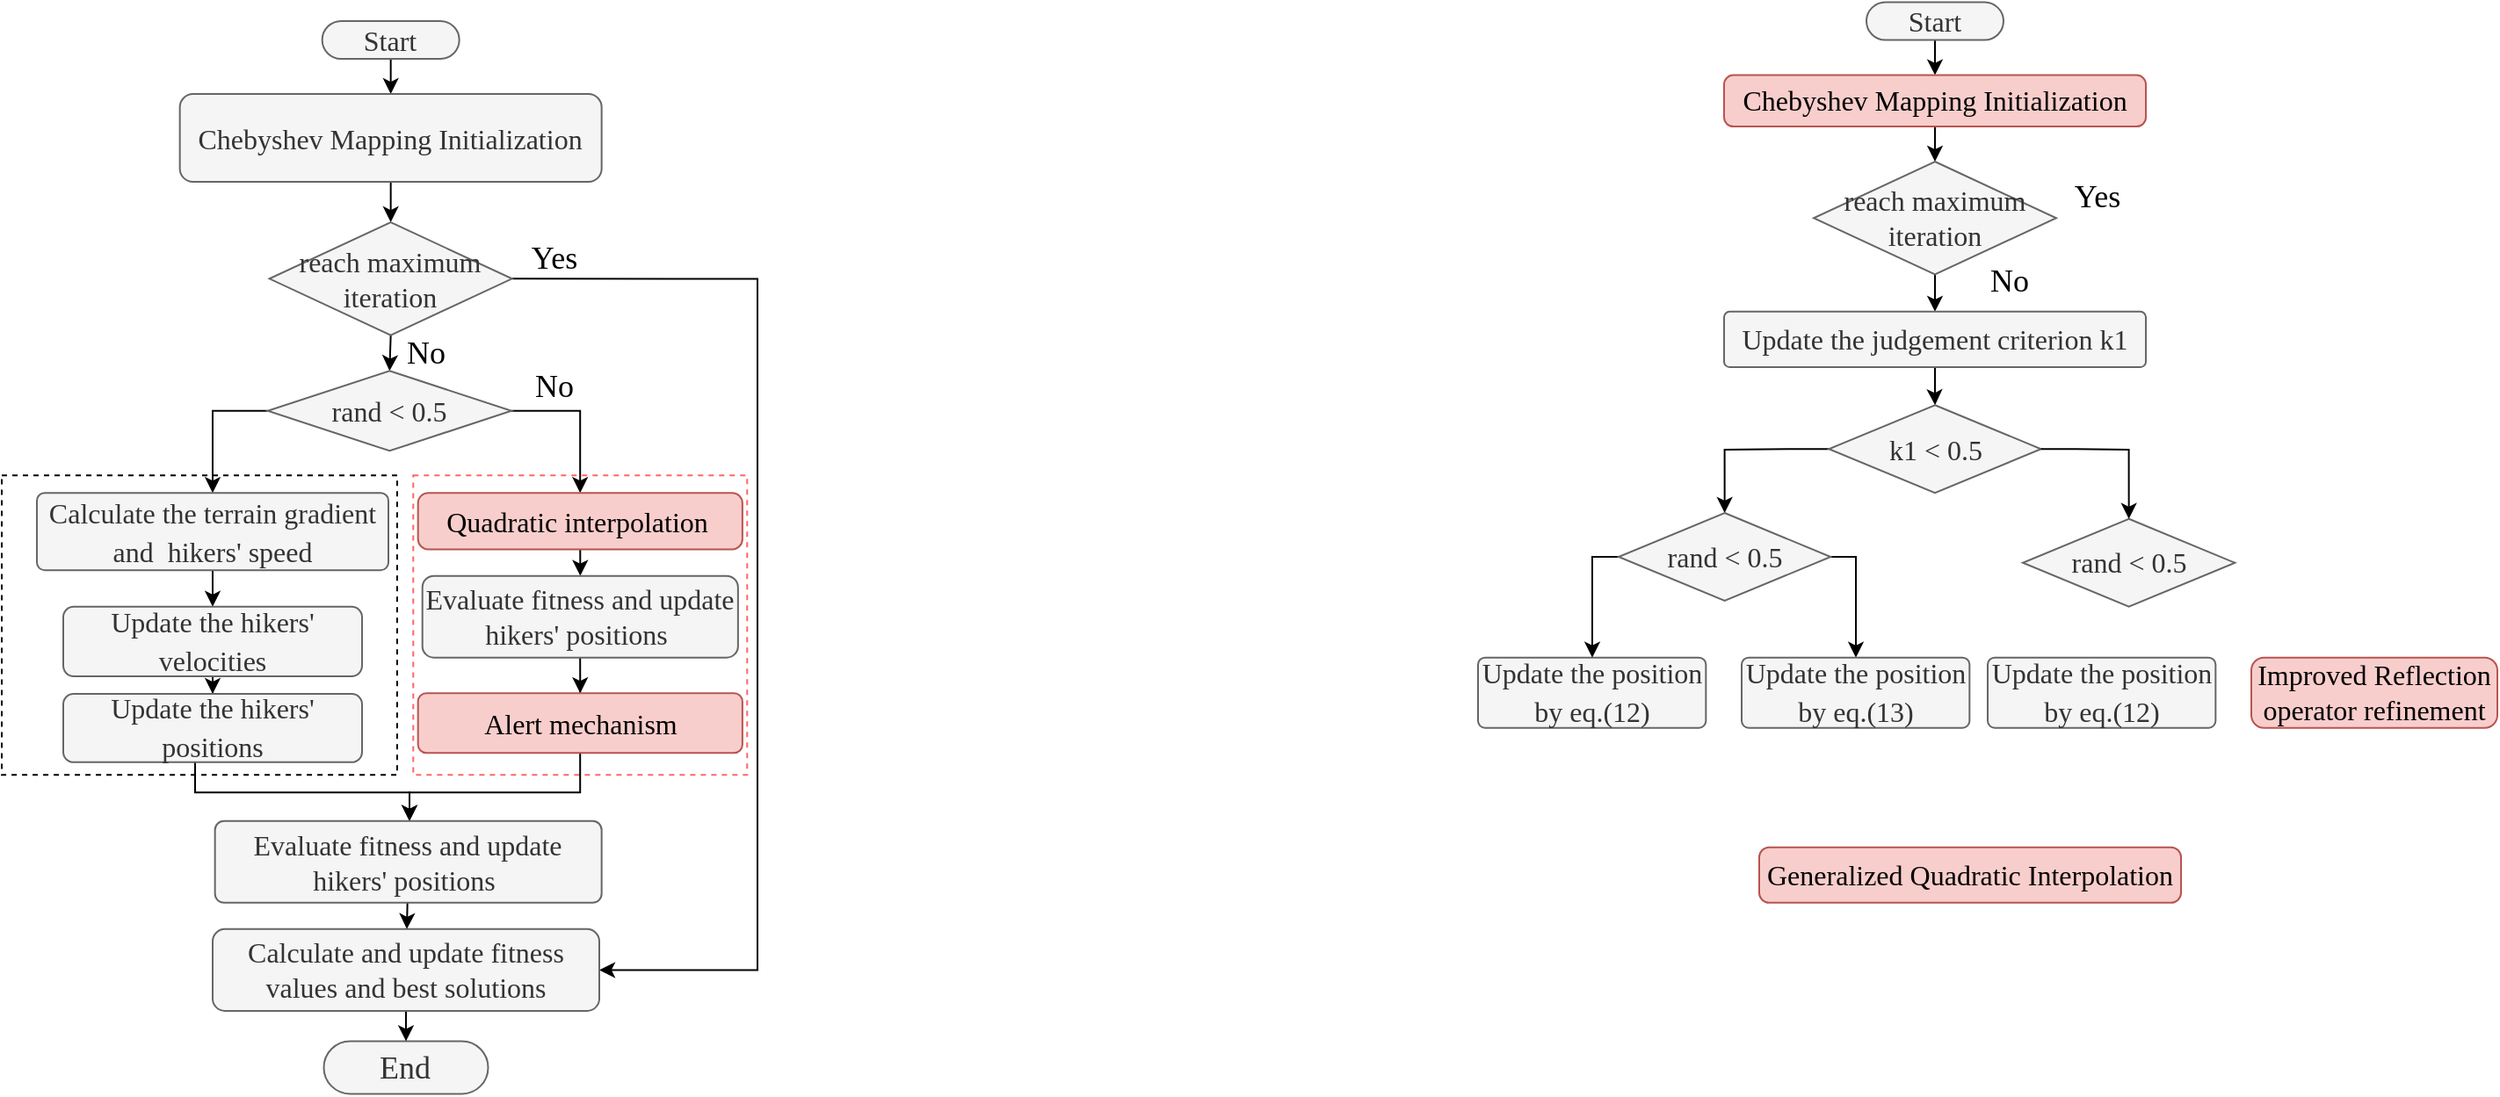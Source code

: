 <mxfile version="26.1.3">
  <diagram name="第 1 页" id="DrYwcsrSqI8XcHw-VVTQ">
    <mxGraphModel dx="607" dy="3076" grid="1" gridSize="10" guides="1" tooltips="1" connect="1" arrows="1" fold="1" page="1" pageScale="1" pageWidth="827" pageHeight="1169" math="0" shadow="0">
      <root>
        <mxCell id="0" />
        <mxCell id="1" parent="0" />
        <mxCell id="znDbkGUDBgg_eZ-vlcGg-1" value="" style="rounded=0;whiteSpace=wrap;html=1;dashed=1;strokeColor=#FF6666;fontFamily=Times New Roman;fontSize=18;" parent="1" vertex="1">
          <mxGeometry x="1674.14" y="-1391.39" width="190" height="170.54" as="geometry" />
        </mxCell>
        <mxCell id="znDbkGUDBgg_eZ-vlcGg-2" value="" style="rounded=0;whiteSpace=wrap;html=1;dashed=1;fontFamily=Times New Roman;fontSize=18;" parent="1" vertex="1">
          <mxGeometry x="1440" y="-1391.39" width="225" height="170.54" as="geometry" />
        </mxCell>
        <mxCell id="znDbkGUDBgg_eZ-vlcGg-3" style="rounded=0;orthogonalLoop=1;jettySize=auto;html=1;entryX=0.5;entryY=0;entryDx=0;entryDy=0;fontFamily=Times New Roman;fontSize=18;" parent="1" source="znDbkGUDBgg_eZ-vlcGg-4" target="znDbkGUDBgg_eZ-vlcGg-6" edge="1">
          <mxGeometry relative="1" as="geometry" />
        </mxCell>
        <mxCell id="znDbkGUDBgg_eZ-vlcGg-4" value="Start" style="rounded=1;whiteSpace=wrap;html=1;absoluteArcSize=0;arcSize=50;fontSize=16;fontFamily=Times New Roman;fillColor=#f5f5f5;fontColor=#333333;strokeColor=#666666;" parent="1" vertex="1">
          <mxGeometry x="1622.33" y="-1650" width="78" height="21.53" as="geometry" />
        </mxCell>
        <mxCell id="znDbkGUDBgg_eZ-vlcGg-5" style="rounded=0;orthogonalLoop=1;jettySize=auto;html=1;entryX=0.5;entryY=0;entryDx=0;entryDy=0;fontFamily=Times New Roman;fontSize=18;" parent="1" source="znDbkGUDBgg_eZ-vlcGg-6" target="znDbkGUDBgg_eZ-vlcGg-9" edge="1">
          <mxGeometry relative="1" as="geometry" />
        </mxCell>
        <mxCell id="znDbkGUDBgg_eZ-vlcGg-6" value="&lt;font&gt;Chebyshev Mapping Initialization&lt;/font&gt;" style="rounded=1;whiteSpace=wrap;html=1;align=center;verticalAlign=middle;arcSize=15;fontFamily=Times New Roman;fontSize=16;fillColor=#f5f5f5;fontColor=#333333;strokeColor=#666666;" parent="1" vertex="1">
          <mxGeometry x="1541.33" y="-1608.47" width="240" height="50" as="geometry" />
        </mxCell>
        <mxCell id="znDbkGUDBgg_eZ-vlcGg-7" style="edgeStyle=orthogonalEdgeStyle;rounded=0;orthogonalLoop=1;jettySize=auto;html=1;exitX=0.5;exitY=1;exitDx=0;exitDy=0;entryX=0.5;entryY=0;entryDx=0;entryDy=0;fontFamily=Times New Roman;fontSize=18;" parent="1" source="znDbkGUDBgg_eZ-vlcGg-9" target="znDbkGUDBgg_eZ-vlcGg-17" edge="1">
          <mxGeometry relative="1" as="geometry" />
        </mxCell>
        <mxCell id="znDbkGUDBgg_eZ-vlcGg-8" style="edgeStyle=orthogonalEdgeStyle;rounded=0;orthogonalLoop=1;jettySize=auto;html=1;exitX=1;exitY=0.5;exitDx=0;exitDy=0;entryX=1;entryY=0.5;entryDx=0;entryDy=0;fontFamily=Times New Roman;fontSize=18;" parent="1" source="znDbkGUDBgg_eZ-vlcGg-9" target="znDbkGUDBgg_eZ-vlcGg-12" edge="1">
          <mxGeometry relative="1" as="geometry">
            <Array as="points">
              <mxPoint x="1870" y="-1502.85" />
              <mxPoint x="1870" y="-1109.85" />
            </Array>
          </mxGeometry>
        </mxCell>
        <mxCell id="znDbkGUDBgg_eZ-vlcGg-9" value="&lt;font&gt;&amp;nbsp;&lt;/font&gt;&lt;span style=&quot;background-color: initial;&quot;&gt;reach maximum&amp;nbsp; iteration&lt;/span&gt;" style="rhombus;whiteSpace=wrap;html=1;rounded=0;align=center;verticalAlign=middle;arcSize=50;fontFamily=Times New Roman;fontSize=16;fillColor=#f5f5f5;fontColor=#333333;strokeColor=#666666;" parent="1" vertex="1">
          <mxGeometry x="1592.33" y="-1535.45" width="138" height="64.25" as="geometry" />
        </mxCell>
        <mxCell id="znDbkGUDBgg_eZ-vlcGg-10" value="End" style="rounded=1;whiteSpace=wrap;html=1;absoluteArcSize=0;arcSize=50;align=center;verticalAlign=middle;fontFamily=Times New Roman;fontSize=18;fillColor=#f5f5f5;fontColor=#333333;strokeColor=#666666;" parent="1" vertex="1">
          <mxGeometry x="1623.25" y="-1069.3" width="93.496" height="30" as="geometry" />
        </mxCell>
        <mxCell id="znDbkGUDBgg_eZ-vlcGg-11" style="rounded=0;orthogonalLoop=1;jettySize=auto;html=1;fontFamily=Times New Roman;fontSize=18;" parent="1" source="znDbkGUDBgg_eZ-vlcGg-12" target="znDbkGUDBgg_eZ-vlcGg-10" edge="1">
          <mxGeometry relative="1" as="geometry" />
        </mxCell>
        <mxCell id="znDbkGUDBgg_eZ-vlcGg-12" value="&lt;font&gt;Calculate and update fitness values and best solutions&lt;/font&gt;" style="rounded=1;whiteSpace=wrap;html=1;align=center;verticalAlign=middle;arcSize=15;fontFamily=Times New Roman;fontSize=16;fillColor=#f5f5f5;fontColor=#333333;strokeColor=#666666;" parent="1" vertex="1">
          <mxGeometry x="1560" y="-1133.07" width="220" height="46.54" as="geometry" />
        </mxCell>
        <mxCell id="znDbkGUDBgg_eZ-vlcGg-13" value="&lt;font&gt;Yes&lt;/font&gt;" style="text;html=1;align=center;verticalAlign=middle;resizable=0;points=[];autosize=1;strokeColor=none;fillColor=none;fontSize=18;fontFamily=Times New Roman;" parent="1" vertex="1">
          <mxGeometry x="1728.677" y="-1535.45" width="50" height="40" as="geometry" />
        </mxCell>
        <mxCell id="znDbkGUDBgg_eZ-vlcGg-14" value="&lt;font&gt;No&lt;/font&gt;" style="text;html=1;align=center;verticalAlign=middle;resizable=0;points=[];autosize=1;fontSize=18;fontFamily=Times New Roman;" parent="1" vertex="1">
          <mxGeometry x="1656.034" y="-1480.85" width="50" height="40" as="geometry" />
        </mxCell>
        <mxCell id="znDbkGUDBgg_eZ-vlcGg-15" style="edgeStyle=orthogonalEdgeStyle;rounded=0;orthogonalLoop=1;jettySize=auto;html=1;fontFamily=Times New Roman;fontSize=18;exitX=0;exitY=0.5;exitDx=0;exitDy=0;" parent="1" source="znDbkGUDBgg_eZ-vlcGg-17" target="znDbkGUDBgg_eZ-vlcGg-19" edge="1">
          <mxGeometry relative="1" as="geometry" />
        </mxCell>
        <mxCell id="znDbkGUDBgg_eZ-vlcGg-16" style="edgeStyle=orthogonalEdgeStyle;rounded=0;orthogonalLoop=1;jettySize=auto;html=1;fontFamily=Times New Roman;fontSize=18;exitX=1;exitY=0.5;exitDx=0;exitDy=0;" parent="1" source="znDbkGUDBgg_eZ-vlcGg-17" target="znDbkGUDBgg_eZ-vlcGg-25" edge="1">
          <mxGeometry relative="1" as="geometry" />
        </mxCell>
        <mxCell id="znDbkGUDBgg_eZ-vlcGg-17" value="rand &amp;lt; &lt;font&gt;0.5&lt;/font&gt;" style="rhombus;whiteSpace=wrap;html=1;rounded=0;align=center;verticalAlign=middle;arcSize=50;fontFamily=Times New Roman;fontSize=16;fillColor=#f5f5f5;fontColor=#333333;strokeColor=#666666;" parent="1" vertex="1">
          <mxGeometry x="1591.34" y="-1450.85" width="138.66" height="45.5" as="geometry" />
        </mxCell>
        <mxCell id="znDbkGUDBgg_eZ-vlcGg-18" style="edgeStyle=orthogonalEdgeStyle;rounded=0;orthogonalLoop=1;jettySize=auto;html=1;entryX=0.5;entryY=0;entryDx=0;entryDy=0;" parent="1" source="znDbkGUDBgg_eZ-vlcGg-19" target="znDbkGUDBgg_eZ-vlcGg-21" edge="1">
          <mxGeometry relative="1" as="geometry" />
        </mxCell>
        <mxCell id="znDbkGUDBgg_eZ-vlcGg-19" value="&lt;font style=&quot;font-size: 16px;&quot;&gt;Calculate the terrain gradient and&amp;nbsp; hikers&#39; speed&lt;/font&gt;" style="rounded=1;whiteSpace=wrap;html=1;align=center;verticalAlign=middle;arcSize=10;fontFamily=Times New Roman;fontSize=18;fillColor=#f5f5f5;fontColor=#333333;strokeColor=#666666;" parent="1" vertex="1">
          <mxGeometry x="1460" y="-1381.39" width="200" height="44" as="geometry" />
        </mxCell>
        <mxCell id="znDbkGUDBgg_eZ-vlcGg-20" style="edgeStyle=orthogonalEdgeStyle;rounded=0;orthogonalLoop=1;jettySize=auto;html=1;entryX=0.5;entryY=0;entryDx=0;entryDy=0;" parent="1" source="znDbkGUDBgg_eZ-vlcGg-21" target="znDbkGUDBgg_eZ-vlcGg-23" edge="1">
          <mxGeometry relative="1" as="geometry" />
        </mxCell>
        <mxCell id="znDbkGUDBgg_eZ-vlcGg-21" value="&lt;font style=&quot;font-size: 16px;&quot;&gt;Update the hikers&#39; velocities&lt;/font&gt;" style="rounded=1;whiteSpace=wrap;html=1;align=center;verticalAlign=middle;arcSize=15;fontFamily=Times New Roman;fontSize=18;fillColor=#f5f5f5;fontColor=#333333;strokeColor=#666666;" parent="1" vertex="1">
          <mxGeometry x="1475" y="-1316.61" width="170" height="39.56" as="geometry" />
        </mxCell>
        <mxCell id="znDbkGUDBgg_eZ-vlcGg-22" style="edgeStyle=orthogonalEdgeStyle;rounded=0;orthogonalLoop=1;jettySize=auto;html=1;fontFamily=Times New Roman;fontSize=18;" parent="1" source="znDbkGUDBgg_eZ-vlcGg-23" target="znDbkGUDBgg_eZ-vlcGg-31" edge="1">
          <mxGeometry relative="1" as="geometry">
            <Array as="points">
              <mxPoint x="1550" y="-1210.85" />
              <mxPoint x="1672" y="-1210.85" />
            </Array>
          </mxGeometry>
        </mxCell>
        <mxCell id="znDbkGUDBgg_eZ-vlcGg-23" value="&lt;font style=&quot;font-size: 16px;&quot;&gt;Update the hikers&#39; positions&lt;/font&gt;" style="rounded=1;whiteSpace=wrap;html=1;align=center;verticalAlign=middle;arcSize=15;fontFamily=Times New Roman;fontSize=18;fillColor=#f5f5f5;fontColor=#333333;strokeColor=#666666;" parent="1" vertex="1">
          <mxGeometry x="1475" y="-1266.97" width="170" height="38.89" as="geometry" />
        </mxCell>
        <mxCell id="znDbkGUDBgg_eZ-vlcGg-24" style="rounded=0;orthogonalLoop=1;jettySize=auto;html=1;" parent="1" source="znDbkGUDBgg_eZ-vlcGg-25" target="znDbkGUDBgg_eZ-vlcGg-27" edge="1">
          <mxGeometry relative="1" as="geometry" />
        </mxCell>
        <mxCell id="znDbkGUDBgg_eZ-vlcGg-25" value="Quadratic interpolation&amp;nbsp;" style="rounded=1;whiteSpace=wrap;html=1;align=center;verticalAlign=middle;arcSize=18;fontFamily=Times New Roman;fontSize=16;strokeColor=#b85450;fontColor=default;fillColor=#f8cecc;" parent="1" vertex="1">
          <mxGeometry x="1676.85" y="-1381.39" width="184.59" height="32.09" as="geometry" />
        </mxCell>
        <mxCell id="znDbkGUDBgg_eZ-vlcGg-26" style="edgeStyle=orthogonalEdgeStyle;rounded=0;orthogonalLoop=1;jettySize=auto;html=1;entryX=0.5;entryY=0;entryDx=0;entryDy=0;" parent="1" source="znDbkGUDBgg_eZ-vlcGg-27" target="znDbkGUDBgg_eZ-vlcGg-29" edge="1">
          <mxGeometry relative="1" as="geometry" />
        </mxCell>
        <mxCell id="znDbkGUDBgg_eZ-vlcGg-27" value="Evaluate fitness and update hikers&#39; positions&amp;nbsp;" style="rounded=1;whiteSpace=wrap;html=1;align=center;verticalAlign=middle;arcSize=14;fontFamily=Times New Roman;fontSize=16;fillColor=#f5f5f5;fontColor=#333333;strokeColor=#666666;" parent="1" vertex="1">
          <mxGeometry x="1679.35" y="-1334.18" width="179.59" height="46.54" as="geometry" />
        </mxCell>
        <mxCell id="znDbkGUDBgg_eZ-vlcGg-28" style="edgeStyle=orthogonalEdgeStyle;rounded=0;orthogonalLoop=1;jettySize=auto;html=1;fontFamily=Times New Roman;fontSize=18;" parent="1" source="znDbkGUDBgg_eZ-vlcGg-29" target="znDbkGUDBgg_eZ-vlcGg-31" edge="1">
          <mxGeometry relative="1" as="geometry">
            <Array as="points">
              <mxPoint x="1769" y="-1210.85" />
              <mxPoint x="1672" y="-1210.85" />
            </Array>
          </mxGeometry>
        </mxCell>
        <mxCell id="znDbkGUDBgg_eZ-vlcGg-29" value="Alert mechanism" style="rounded=1;whiteSpace=wrap;html=1;align=center;verticalAlign=middle;arcSize=14;fontFamily=Times New Roman;fontSize=16;strokeColor=#b85450;fontColor=default;fillColor=#f8cecc;" parent="1" vertex="1">
          <mxGeometry x="1676.85" y="-1267.39" width="184.59" height="34" as="geometry" />
        </mxCell>
        <mxCell id="znDbkGUDBgg_eZ-vlcGg-30" style="rounded=0;orthogonalLoop=1;jettySize=auto;html=1;fontFamily=Times New Roman;fontSize=18;" parent="1" source="znDbkGUDBgg_eZ-vlcGg-31" target="znDbkGUDBgg_eZ-vlcGg-12" edge="1">
          <mxGeometry relative="1" as="geometry" />
        </mxCell>
        <mxCell id="znDbkGUDBgg_eZ-vlcGg-31" value="Evaluate fitness and update hikers&#39; positions&amp;nbsp;" style="rounded=1;whiteSpace=wrap;html=1;align=center;verticalAlign=middle;arcSize=11;fontFamily=Times New Roman;fontSize=16;fillColor=#f5f5f5;fontColor=#333333;strokeColor=#666666;" parent="1" vertex="1">
          <mxGeometry x="1561.33" y="-1194.62" width="220" height="46.54" as="geometry" />
        </mxCell>
        <mxCell id="znDbkGUDBgg_eZ-vlcGg-32" value="&lt;font&gt;No&lt;/font&gt;" style="text;html=1;align=center;verticalAlign=middle;resizable=0;points=[];autosize=1;fontSize=18;fontFamily=Times New Roman;" parent="1" vertex="1">
          <mxGeometry x="1728.674" y="-1462.05" width="50" height="40" as="geometry" />
        </mxCell>
        <mxCell id="3fcH1A0avGzYwGgjeC8N-1" style="rounded=0;orthogonalLoop=1;jettySize=auto;html=1;entryX=0.5;entryY=0;entryDx=0;entryDy=0;fontFamily=Times New Roman;fontSize=18;" edge="1" parent="1" source="3fcH1A0avGzYwGgjeC8N-2" target="3fcH1A0avGzYwGgjeC8N-4">
          <mxGeometry relative="1" as="geometry" />
        </mxCell>
        <mxCell id="3fcH1A0avGzYwGgjeC8N-2" value="Start" style="rounded=1;whiteSpace=wrap;html=1;absoluteArcSize=0;arcSize=50;fontSize=16;fontFamily=Times New Roman;fillColor=#f5f5f5;fontColor=#333333;strokeColor=#666666;" vertex="1" parent="1">
          <mxGeometry x="2501" y="-1660.72" width="78" height="21.53" as="geometry" />
        </mxCell>
        <mxCell id="3fcH1A0avGzYwGgjeC8N-3" style="rounded=0;orthogonalLoop=1;jettySize=auto;html=1;entryX=0.5;entryY=0;entryDx=0;entryDy=0;fontFamily=Times New Roman;fontSize=18;" edge="1" parent="1" source="3fcH1A0avGzYwGgjeC8N-4" target="3fcH1A0avGzYwGgjeC8N-6">
          <mxGeometry relative="1" as="geometry" />
        </mxCell>
        <mxCell id="3fcH1A0avGzYwGgjeC8N-4" value="&lt;font&gt;Chebyshev Mapping Initialization&lt;/font&gt;" style="rounded=1;whiteSpace=wrap;html=1;align=center;verticalAlign=middle;arcSize=18;fontFamily=Times New Roman;fontSize=16;fillColor=#f8cecc;fontColor=default;strokeColor=#b85450;" vertex="1" parent="1">
          <mxGeometry x="2420" y="-1619.19" width="240" height="29.19" as="geometry" />
        </mxCell>
        <mxCell id="3fcH1A0avGzYwGgjeC8N-5" style="edgeStyle=orthogonalEdgeStyle;rounded=0;orthogonalLoop=1;jettySize=auto;html=1;exitX=0.5;exitY=1;exitDx=0;exitDy=0;entryX=0.5;entryY=0;entryDx=0;entryDy=0;fontFamily=Times New Roman;fontSize=18;" edge="1" parent="1" source="3fcH1A0avGzYwGgjeC8N-6" target="3fcH1A0avGzYwGgjeC8N-9">
          <mxGeometry relative="1" as="geometry">
            <mxPoint x="2539.63" y="-1485.85" as="targetPoint" />
          </mxGeometry>
        </mxCell>
        <mxCell id="3fcH1A0avGzYwGgjeC8N-6" value="&lt;font&gt;&amp;nbsp;&lt;/font&gt;&lt;span style=&quot;background-color: initial;&quot;&gt;reach maximum&amp;nbsp; iteration&lt;/span&gt;" style="rhombus;whiteSpace=wrap;html=1;rounded=0;align=center;verticalAlign=middle;arcSize=50;fontFamily=Times New Roman;fontSize=16;fillColor=#f5f5f5;fontColor=#333333;strokeColor=#666666;" vertex="1" parent="1">
          <mxGeometry x="2471" y="-1570.0" width="138" height="64.25" as="geometry" />
        </mxCell>
        <mxCell id="3fcH1A0avGzYwGgjeC8N-7" value="&lt;font&gt;Yes&lt;/font&gt;" style="text;html=1;align=center;verticalAlign=middle;resizable=0;points=[];autosize=1;strokeColor=none;fillColor=none;fontSize=18;fontFamily=Times New Roman;" vertex="1" parent="1">
          <mxGeometry x="2607.347" y="-1570.0" width="50" height="40" as="geometry" />
        </mxCell>
        <mxCell id="3fcH1A0avGzYwGgjeC8N-8" value="&lt;font&gt;No&lt;/font&gt;" style="text;html=1;align=center;verticalAlign=middle;resizable=0;points=[];autosize=1;fontSize=18;fontFamily=Times New Roman;" vertex="1" parent="1">
          <mxGeometry x="2557.344" y="-1521.55" width="50" height="40" as="geometry" />
        </mxCell>
        <mxCell id="3fcH1A0avGzYwGgjeC8N-11" style="edgeStyle=orthogonalEdgeStyle;rounded=0;orthogonalLoop=1;jettySize=auto;html=1;" edge="1" parent="1" source="3fcH1A0avGzYwGgjeC8N-9" target="3fcH1A0avGzYwGgjeC8N-10">
          <mxGeometry relative="1" as="geometry" />
        </mxCell>
        <mxCell id="3fcH1A0avGzYwGgjeC8N-9" value="&lt;font style=&quot;font-size: 16px;&quot;&gt;Update the judgement criterion k1&lt;/font&gt;" style="rounded=1;whiteSpace=wrap;html=1;align=center;verticalAlign=middle;arcSize=10;fontFamily=Times New Roman;fontSize=18;fillColor=#f5f5f5;fontColor=#333333;strokeColor=#666666;" vertex="1" parent="1">
          <mxGeometry x="2420" y="-1484.57" width="240" height="31.55" as="geometry" />
        </mxCell>
        <mxCell id="3fcH1A0avGzYwGgjeC8N-15" style="edgeStyle=orthogonalEdgeStyle;rounded=0;orthogonalLoop=1;jettySize=auto;html=1;entryX=0.5;entryY=0;entryDx=0;entryDy=0;" edge="1" parent="1" source="3fcH1A0avGzYwGgjeC8N-10" target="3fcH1A0avGzYwGgjeC8N-13">
          <mxGeometry relative="1" as="geometry">
            <Array as="points">
              <mxPoint x="2460" y="-1406" />
              <mxPoint x="2420" y="-1406" />
            </Array>
          </mxGeometry>
        </mxCell>
        <mxCell id="3fcH1A0avGzYwGgjeC8N-10" value="k1 &amp;lt; 0.5" style="rhombus;whiteSpace=wrap;html=1;rounded=0;align=center;verticalAlign=middle;arcSize=50;fontFamily=Times New Roman;fontSize=16;fillColor=#f5f5f5;fontColor=#333333;strokeColor=#666666;" vertex="1" parent="1">
          <mxGeometry x="2479.67" y="-1431.39" width="120.66" height="50" as="geometry" />
        </mxCell>
        <mxCell id="3fcH1A0avGzYwGgjeC8N-12" value="&lt;font style=&quot;font-size: 16px;&quot;&gt;Update the position by eq.(12)&lt;/font&gt;" style="rounded=1;whiteSpace=wrap;html=1;align=center;verticalAlign=middle;arcSize=10;fontFamily=Times New Roman;fontSize=18;fillColor=#f5f5f5;fontColor=#333333;strokeColor=#666666;" vertex="1" parent="1">
          <mxGeometry x="2280" y="-1287.64" width="129.67" height="40" as="geometry" />
        </mxCell>
        <mxCell id="3fcH1A0avGzYwGgjeC8N-18" style="edgeStyle=orthogonalEdgeStyle;rounded=0;orthogonalLoop=1;jettySize=auto;html=1;" edge="1" parent="1" source="3fcH1A0avGzYwGgjeC8N-13" target="3fcH1A0avGzYwGgjeC8N-12">
          <mxGeometry relative="1" as="geometry">
            <Array as="points">
              <mxPoint x="2345" y="-1345" />
            </Array>
          </mxGeometry>
        </mxCell>
        <mxCell id="3fcH1A0avGzYwGgjeC8N-19" style="edgeStyle=orthogonalEdgeStyle;rounded=0;orthogonalLoop=1;jettySize=auto;html=1;entryX=0.5;entryY=0;entryDx=0;entryDy=0;" edge="1" parent="1" source="3fcH1A0avGzYwGgjeC8N-13" target="3fcH1A0avGzYwGgjeC8N-17">
          <mxGeometry relative="1" as="geometry">
            <mxPoint x="2505" y="-1340" as="targetPoint" />
            <Array as="points">
              <mxPoint x="2495" y="-1345" />
              <mxPoint x="2495" y="-1288" />
            </Array>
          </mxGeometry>
        </mxCell>
        <mxCell id="3fcH1A0avGzYwGgjeC8N-13" value="rand &amp;lt; 0.5" style="rhombus;whiteSpace=wrap;html=1;rounded=0;align=center;verticalAlign=middle;arcSize=50;fontFamily=Times New Roman;fontSize=16;fillColor=#f5f5f5;fontColor=#333333;strokeColor=#666666;" vertex="1" parent="1">
          <mxGeometry x="2360" y="-1370.0" width="120.66" height="50" as="geometry" />
        </mxCell>
        <mxCell id="3fcH1A0avGzYwGgjeC8N-14" value="rand &amp;lt; 0.5" style="rhombus;whiteSpace=wrap;html=1;rounded=0;align=center;verticalAlign=middle;arcSize=50;fontFamily=Times New Roman;fontSize=16;fillColor=#f5f5f5;fontColor=#333333;strokeColor=#666666;" vertex="1" parent="1">
          <mxGeometry x="2590" y="-1366.61" width="120.66" height="50" as="geometry" />
        </mxCell>
        <mxCell id="3fcH1A0avGzYwGgjeC8N-16" style="edgeStyle=orthogonalEdgeStyle;rounded=0;orthogonalLoop=1;jettySize=auto;html=1;entryX=0.5;entryY=0;entryDx=0;entryDy=0;" edge="1" parent="1" source="3fcH1A0avGzYwGgjeC8N-10" target="3fcH1A0avGzYwGgjeC8N-14">
          <mxGeometry relative="1" as="geometry">
            <Array as="points">
              <mxPoint x="2620" y="-1406" />
              <mxPoint x="2650" y="-1406" />
            </Array>
          </mxGeometry>
        </mxCell>
        <mxCell id="3fcH1A0avGzYwGgjeC8N-17" value="&lt;font style=&quot;font-size: 16px;&quot;&gt;Update the position by eq.(13)&lt;/font&gt;" style="rounded=1;whiteSpace=wrap;html=1;align=center;verticalAlign=middle;arcSize=10;fontFamily=Times New Roman;fontSize=18;fillColor=#f5f5f5;fontColor=#333333;strokeColor=#666666;" vertex="1" parent="1">
          <mxGeometry x="2430" y="-1287.64" width="129.67" height="40" as="geometry" />
        </mxCell>
        <mxCell id="3fcH1A0avGzYwGgjeC8N-20" value="&lt;font style=&quot;font-size: 16px;&quot;&gt;Update the position by eq.(12)&lt;/font&gt;" style="rounded=1;whiteSpace=wrap;html=1;align=center;verticalAlign=middle;arcSize=10;fontFamily=Times New Roman;fontSize=18;fillColor=#f5f5f5;fontColor=#333333;strokeColor=#666666;" vertex="1" parent="1">
          <mxGeometry x="2570" y="-1287.64" width="129.67" height="40" as="geometry" />
        </mxCell>
        <mxCell id="3fcH1A0avGzYwGgjeC8N-21" value="&lt;font style=&quot;font-size: 16px;&quot;&gt;Improved Reflection operator refinement&lt;/font&gt;" style="rounded=1;whiteSpace=wrap;html=1;align=center;verticalAlign=middle;arcSize=18;fontFamily=Times New Roman;fontSize=16;fillColor=#f8cecc;fontColor=default;strokeColor=#b85450;" vertex="1" parent="1">
          <mxGeometry x="2720" y="-1287.64" width="140" height="40" as="geometry" />
        </mxCell>
        <mxCell id="3fcH1A0avGzYwGgjeC8N-22" value="&lt;font style=&quot;font-size: 16px;&quot;&gt;Generalized Quadratic Interpolation&lt;/font&gt;" style="rounded=1;whiteSpace=wrap;html=1;align=center;verticalAlign=middle;arcSize=18;fontFamily=Times New Roman;fontSize=16;fillColor=#f8cecc;fontColor=default;strokeColor=#b85450;" vertex="1" parent="1">
          <mxGeometry x="2440" y="-1179.63" width="240" height="31.55" as="geometry" />
        </mxCell>
      </root>
    </mxGraphModel>
  </diagram>
</mxfile>
